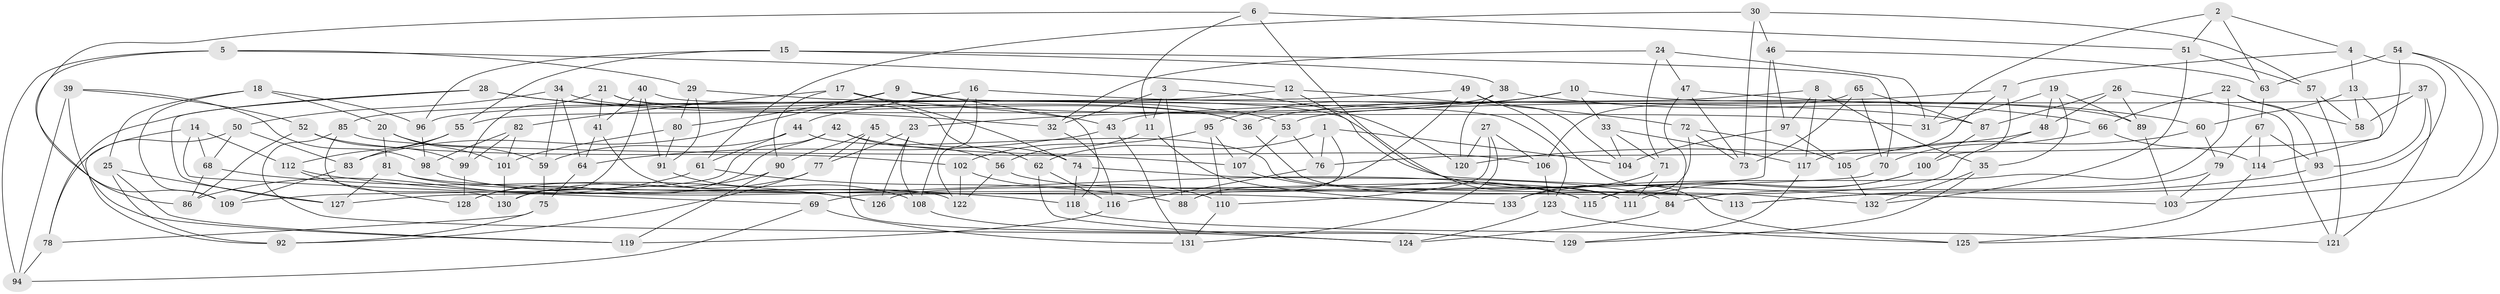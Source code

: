 // coarse degree distribution, {4: 0.22388059701492538, 8: 0.07462686567164178, 6: 0.4626865671641791, 5: 0.22388059701492538, 7: 0.014925373134328358}
// Generated by graph-tools (version 1.1) at 2025/45/03/06/25 01:45:11]
// undirected, 133 vertices, 266 edges
graph export_dot {
graph [start="1"]
  node [color=gray90,style=filled];
  1;
  2;
  3;
  4;
  5;
  6;
  7;
  8;
  9;
  10;
  11;
  12;
  13;
  14;
  15;
  16;
  17;
  18;
  19;
  20;
  21;
  22;
  23;
  24;
  25;
  26;
  27;
  28;
  29;
  30;
  31;
  32;
  33;
  34;
  35;
  36;
  37;
  38;
  39;
  40;
  41;
  42;
  43;
  44;
  45;
  46;
  47;
  48;
  49;
  50;
  51;
  52;
  53;
  54;
  55;
  56;
  57;
  58;
  59;
  60;
  61;
  62;
  63;
  64;
  65;
  66;
  67;
  68;
  69;
  70;
  71;
  72;
  73;
  74;
  75;
  76;
  77;
  78;
  79;
  80;
  81;
  82;
  83;
  84;
  85;
  86;
  87;
  88;
  89;
  90;
  91;
  92;
  93;
  94;
  95;
  96;
  97;
  98;
  99;
  100;
  101;
  102;
  103;
  104;
  105;
  106;
  107;
  108;
  109;
  110;
  111;
  112;
  113;
  114;
  115;
  116;
  117;
  118;
  119;
  120;
  121;
  122;
  123;
  124;
  125;
  126;
  127;
  128;
  129;
  130;
  131;
  132;
  133;
  1 -- 76;
  1 -- 104;
  1 -- 88;
  1 -- 62;
  2 -- 31;
  2 -- 63;
  2 -- 51;
  2 -- 4;
  3 -- 11;
  3 -- 32;
  3 -- 88;
  3 -- 120;
  4 -- 113;
  4 -- 7;
  4 -- 13;
  5 -- 12;
  5 -- 86;
  5 -- 29;
  5 -- 94;
  6 -- 111;
  6 -- 109;
  6 -- 11;
  6 -- 51;
  7 -- 117;
  7 -- 100;
  7 -- 43;
  8 -- 117;
  8 -- 36;
  8 -- 35;
  8 -- 97;
  9 -- 123;
  9 -- 80;
  9 -- 83;
  9 -- 118;
  10 -- 89;
  10 -- 95;
  10 -- 33;
  10 -- 23;
  11 -- 133;
  11 -- 56;
  12 -- 72;
  12 -- 85;
  12 -- 132;
  13 -- 114;
  13 -- 60;
  13 -- 58;
  14 -- 112;
  14 -- 92;
  14 -- 69;
  14 -- 68;
  15 -- 70;
  15 -- 55;
  15 -- 96;
  15 -- 38;
  16 -- 108;
  16 -- 44;
  16 -- 87;
  16 -- 122;
  17 -- 82;
  17 -- 90;
  17 -- 74;
  17 -- 31;
  18 -- 96;
  18 -- 109;
  18 -- 20;
  18 -- 25;
  19 -- 31;
  19 -- 48;
  19 -- 89;
  19 -- 35;
  20 -- 101;
  20 -- 81;
  20 -- 59;
  21 -- 62;
  21 -- 99;
  21 -- 36;
  21 -- 41;
  22 -- 58;
  22 -- 66;
  22 -- 93;
  22 -- 133;
  23 -- 108;
  23 -- 77;
  23 -- 126;
  24 -- 31;
  24 -- 32;
  24 -- 71;
  24 -- 47;
  25 -- 127;
  25 -- 119;
  25 -- 92;
  26 -- 48;
  26 -- 89;
  26 -- 121;
  26 -- 87;
  27 -- 120;
  27 -- 131;
  27 -- 106;
  27 -- 110;
  28 -- 43;
  28 -- 127;
  28 -- 78;
  28 -- 32;
  29 -- 80;
  29 -- 91;
  29 -- 53;
  30 -- 61;
  30 -- 57;
  30 -- 73;
  30 -- 46;
  32 -- 116;
  33 -- 71;
  33 -- 104;
  33 -- 117;
  34 -- 36;
  34 -- 50;
  34 -- 64;
  34 -- 59;
  35 -- 129;
  35 -- 132;
  36 -- 113;
  37 -- 121;
  37 -- 53;
  37 -- 93;
  37 -- 58;
  38 -- 66;
  38 -- 55;
  38 -- 120;
  39 -- 52;
  39 -- 94;
  39 -- 119;
  39 -- 98;
  40 -- 103;
  40 -- 130;
  40 -- 41;
  40 -- 91;
  41 -- 122;
  41 -- 64;
  42 -- 56;
  42 -- 109;
  42 -- 106;
  42 -- 128;
  43 -- 64;
  43 -- 131;
  44 -- 113;
  44 -- 59;
  44 -- 61;
  45 -- 74;
  45 -- 90;
  45 -- 77;
  45 -- 129;
  46 -- 69;
  46 -- 97;
  46 -- 63;
  47 -- 84;
  47 -- 73;
  47 -- 60;
  48 -- 120;
  48 -- 126;
  49 -- 88;
  49 -- 96;
  49 -- 125;
  49 -- 104;
  50 -- 78;
  50 -- 83;
  50 -- 68;
  51 -- 57;
  51 -- 132;
  52 -- 102;
  52 -- 86;
  52 -- 99;
  53 -- 107;
  53 -- 76;
  54 -- 103;
  54 -- 63;
  54 -- 76;
  54 -- 125;
  55 -- 83;
  55 -- 112;
  56 -- 111;
  56 -- 122;
  57 -- 58;
  57 -- 121;
  59 -- 75;
  60 -- 105;
  60 -- 79;
  61 -- 86;
  61 -- 88;
  62 -- 124;
  62 -- 116;
  63 -- 67;
  64 -- 75;
  65 -- 87;
  65 -- 73;
  65 -- 70;
  65 -- 106;
  66 -- 70;
  66 -- 114;
  67 -- 79;
  67 -- 114;
  67 -- 93;
  68 -- 86;
  68 -- 126;
  69 -- 131;
  69 -- 94;
  70 -- 127;
  71 -- 133;
  71 -- 111;
  72 -- 73;
  72 -- 105;
  72 -- 115;
  74 -- 118;
  74 -- 84;
  75 -- 92;
  75 -- 78;
  76 -- 116;
  77 -- 130;
  77 -- 92;
  78 -- 94;
  79 -- 84;
  79 -- 103;
  80 -- 101;
  80 -- 91;
  81 -- 127;
  81 -- 133;
  81 -- 126;
  82 -- 101;
  82 -- 98;
  82 -- 99;
  83 -- 109;
  84 -- 124;
  85 -- 107;
  85 -- 130;
  85 -- 124;
  87 -- 100;
  89 -- 103;
  90 -- 119;
  90 -- 128;
  91 -- 108;
  93 -- 113;
  95 -- 110;
  95 -- 107;
  95 -- 102;
  96 -- 98;
  97 -- 104;
  97 -- 105;
  98 -- 115;
  99 -- 128;
  100 -- 115;
  100 -- 111;
  101 -- 130;
  102 -- 110;
  102 -- 122;
  105 -- 132;
  106 -- 123;
  107 -- 115;
  108 -- 129;
  110 -- 131;
  112 -- 118;
  112 -- 128;
  114 -- 125;
  116 -- 119;
  117 -- 129;
  118 -- 121;
  123 -- 125;
  123 -- 124;
}
